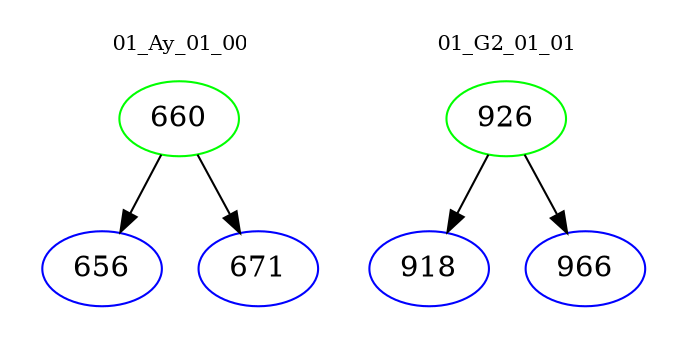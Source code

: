 digraph{
subgraph cluster_0 {
color = white
label = "01_Ay_01_00";
fontsize=10;
T0_660 [label="660", color="green"]
T0_660 -> T0_656 [color="black"]
T0_656 [label="656", color="blue"]
T0_660 -> T0_671 [color="black"]
T0_671 [label="671", color="blue"]
}
subgraph cluster_1 {
color = white
label = "01_G2_01_01";
fontsize=10;
T1_926 [label="926", color="green"]
T1_926 -> T1_918 [color="black"]
T1_918 [label="918", color="blue"]
T1_926 -> T1_966 [color="black"]
T1_966 [label="966", color="blue"]
}
}
